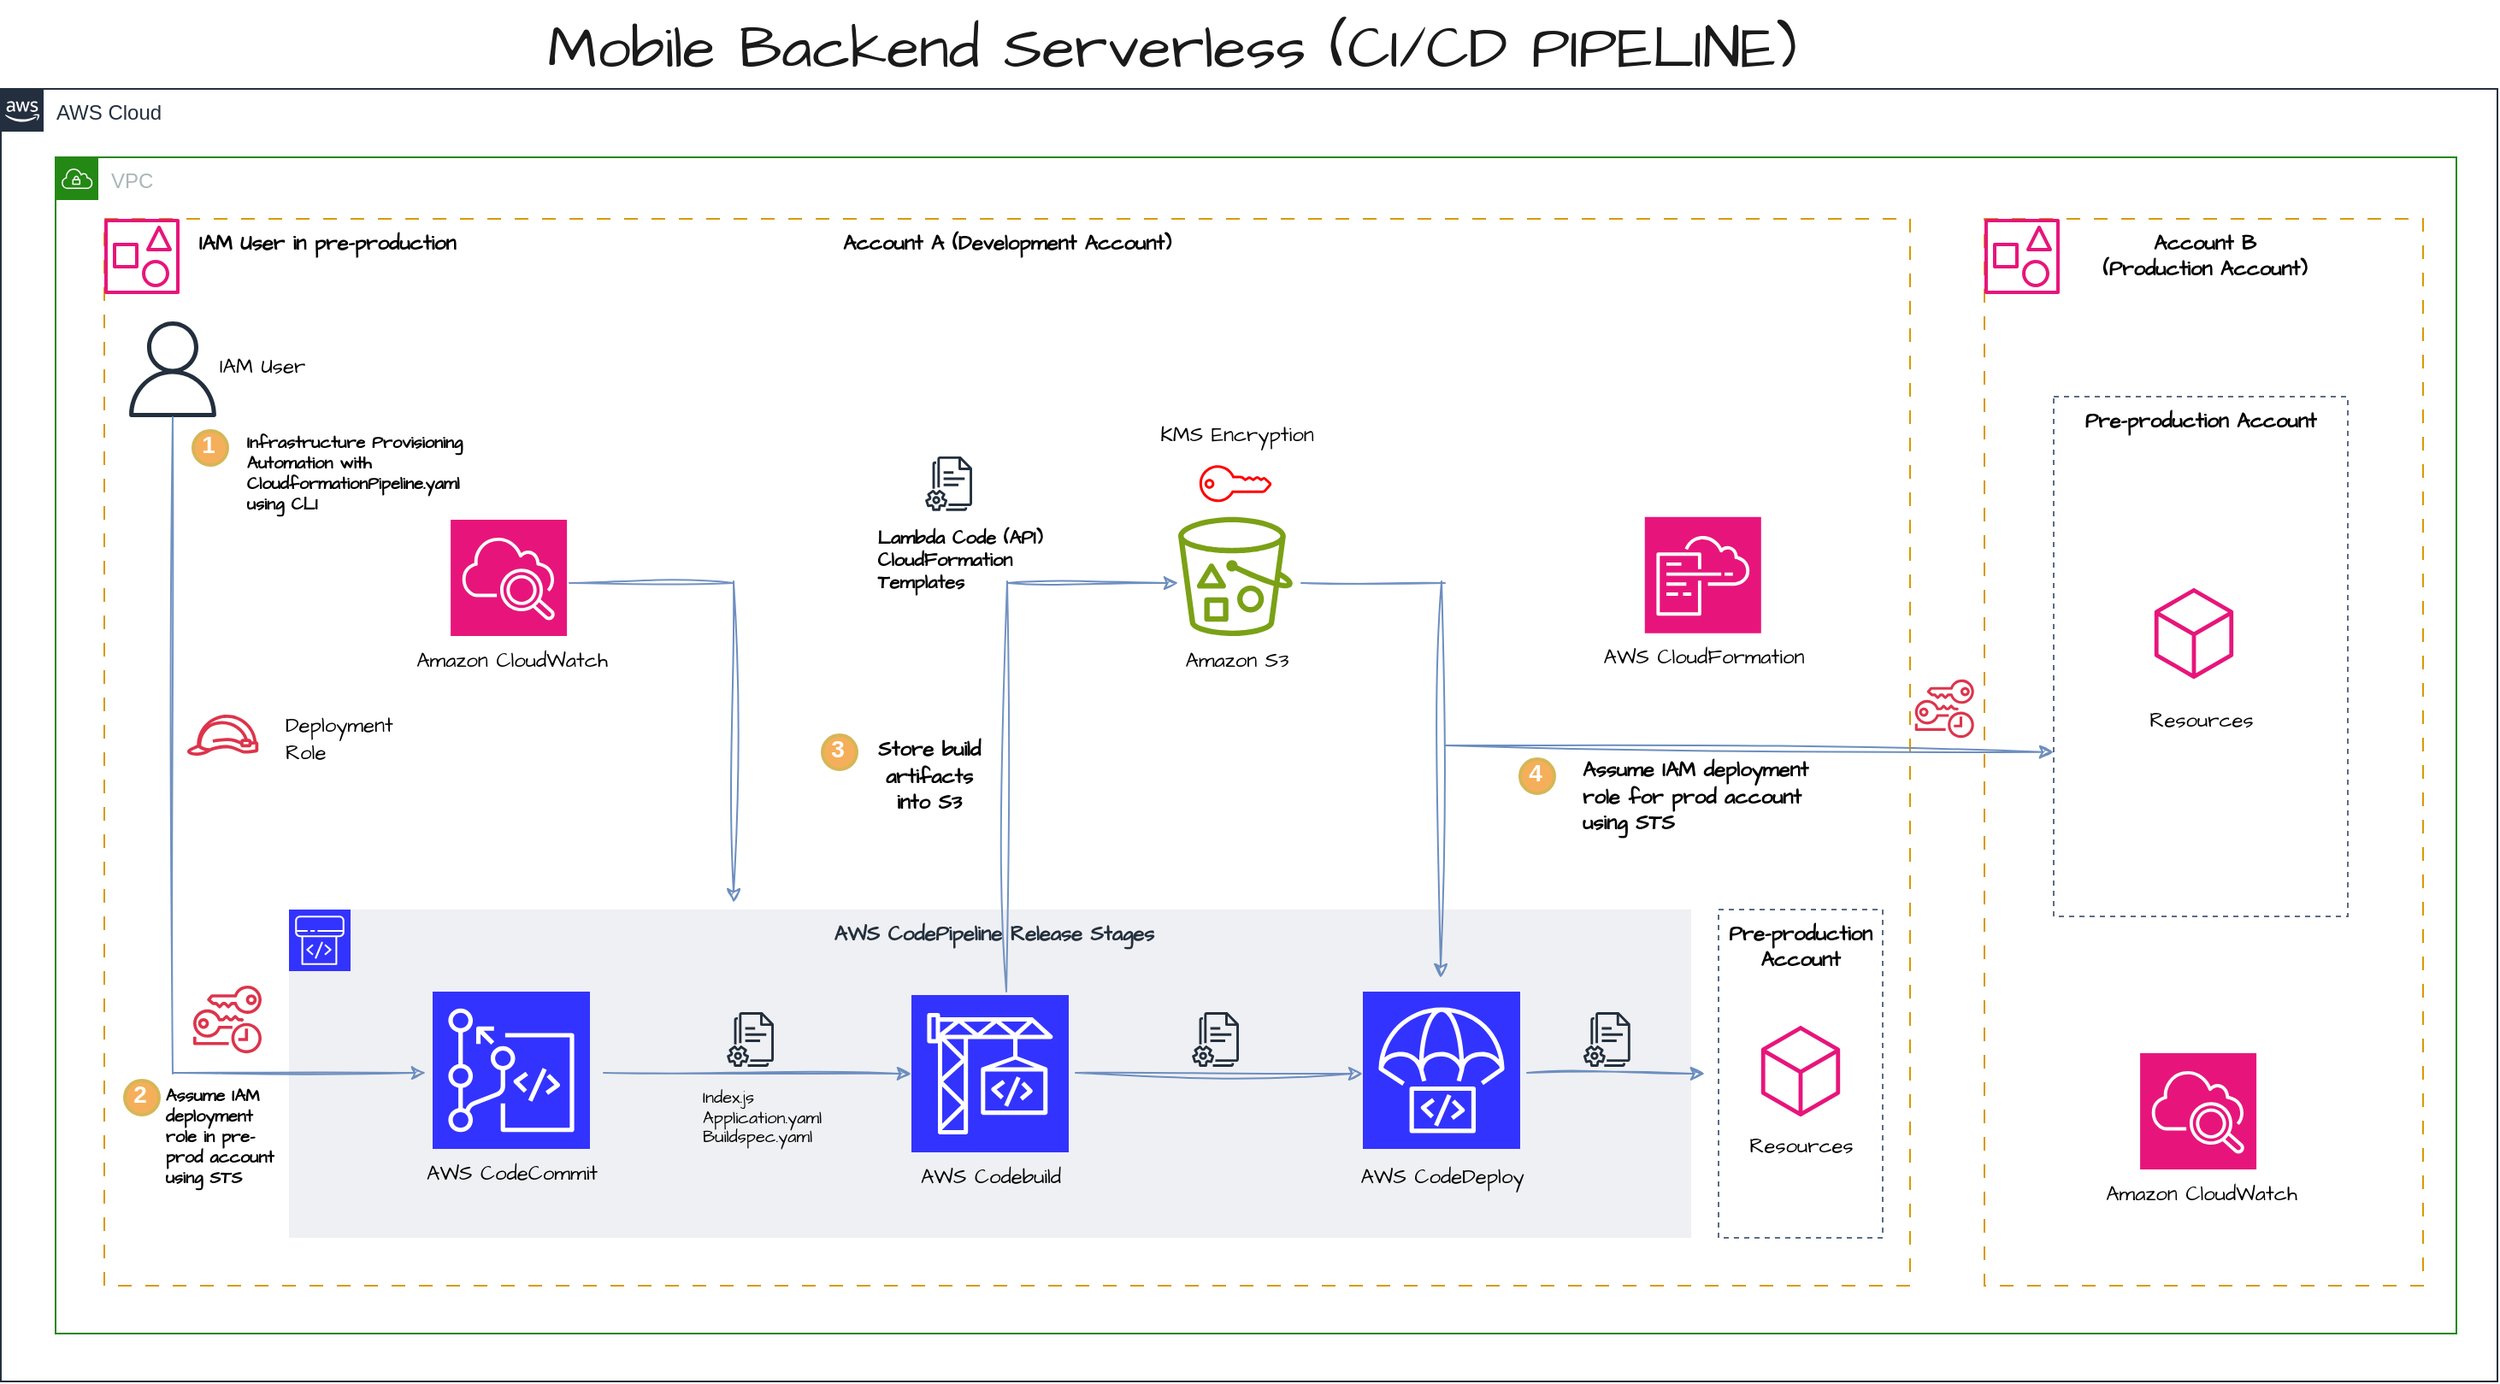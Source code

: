 <mxfile version="22.0.0" type="device">
  <diagram id="Ht1M8jgEwFfnCIfOTk4-" name="Page-1">
    <mxGraphModel dx="2813" dy="1641" grid="1" gridSize="4" guides="1" tooltips="1" connect="1" arrows="1" fold="1" page="1" pageScale="1" pageWidth="1169" pageHeight="827" math="0" shadow="0">
      <root>
        <mxCell id="0" />
        <mxCell id="1" parent="0" />
        <mxCell id="eYxBuY7Py7PClH6O-nrH-38" value="&lt;span style=&quot;font-size: 35px;&quot;&gt;Mobile Backend Serverless (CI/CD PIPELINE)&lt;/span&gt;" style="text;html=1;align=center;verticalAlign=middle;resizable=0;points=[];autosize=1;strokeColor=none;fillColor=none;fontSize=20;fontFamily=Architects Daughter;fontColor=#1A1A1A;rounded=0;" parent="1" vertex="1">
          <mxGeometry x="-344" y="-820" width="752" height="56" as="geometry" />
        </mxCell>
        <mxCell id="y_hJPUTwGHVDO47t9u5H-20" value="AWS Cloud" style="points=[[0,0],[0.25,0],[0.5,0],[0.75,0],[1,0],[1,0.25],[1,0.5],[1,0.75],[1,1],[0.75,1],[0.5,1],[0.25,1],[0,1],[0,0.75],[0,0.5],[0,0.25]];outlineConnect=0;gradientColor=none;html=1;whiteSpace=wrap;fontSize=12;fontStyle=0;container=1;pointerEvents=0;collapsible=0;recursiveResize=0;shape=mxgraph.aws4.group;grIcon=mxgraph.aws4.group_aws_cloud_alt;strokeColor=#232F3E;fillColor=none;verticalAlign=top;align=left;spacingLeft=30;fontColor=#232F3E;dashed=0;" parent="1" vertex="1">
          <mxGeometry x="-652.5" y="-768" width="1460" height="756" as="geometry" />
        </mxCell>
        <mxCell id="BInb5DgkIG9NRo5bbbUn-4" value="VPC" style="points=[[0,0],[0.25,0],[0.5,0],[0.75,0],[1,0],[1,0.25],[1,0.5],[1,0.75],[1,1],[0.75,1],[0.5,1],[0.25,1],[0,1],[0,0.75],[0,0.5],[0,0.25]];outlineConnect=0;gradientColor=none;html=1;whiteSpace=wrap;fontSize=12;fontStyle=0;container=1;pointerEvents=0;collapsible=0;recursiveResize=0;shape=mxgraph.aws4.group;grIcon=mxgraph.aws4.group_vpc;strokeColor=#248814;fillColor=none;verticalAlign=top;align=left;spacingLeft=30;fontColor=#AAB7B8;dashed=0;" parent="y_hJPUTwGHVDO47t9u5H-20" vertex="1">
          <mxGeometry x="32" y="40" width="1404" height="688" as="geometry" />
        </mxCell>
        <mxCell id="BInb5DgkIG9NRo5bbbUn-7" value="&lt;b style=&quot;border-color: var(--border-color);&quot;&gt;&lt;font style=&quot;border-color: var(--border-color);&quot; data-font-src=&quot;https://fonts.googleapis.com/css?family=Architects+Daughter&quot; face=&quot;Architects Daughter&quot; color=&quot;#000000&quot;&gt;Account B &lt;br&gt;(Production Account)&lt;/font&gt;&lt;/b&gt;" style="fillColor=none;strokeColor=#d79b00;dashed=1;verticalAlign=top;fontStyle=0;fontColor=#5A6C86;whiteSpace=wrap;html=1;dashPattern=8 8;" parent="BInb5DgkIG9NRo5bbbUn-4" vertex="1">
          <mxGeometry x="1128" y="36" width="256.5" height="624" as="geometry" />
        </mxCell>
        <mxCell id="BInb5DgkIG9NRo5bbbUn-8" value="" style="sketch=0;outlineConnect=0;fontColor=#232F3E;gradientColor=none;fillColor=#E7157B;strokeColor=none;dashed=0;verticalLabelPosition=bottom;verticalAlign=top;align=center;html=1;fontSize=12;fontStyle=0;aspect=fixed;pointerEvents=1;shape=mxgraph.aws4.organizations_account2;" parent="BInb5DgkIG9NRo5bbbUn-4" vertex="1">
          <mxGeometry x="1128" y="36" width="44" height="44" as="geometry" />
        </mxCell>
        <mxCell id="BInb5DgkIG9NRo5bbbUn-27" value="&lt;font color=&quot;#000000&quot; data-font-src=&quot;https://fonts.googleapis.com/css?family=Architects+Daughter&quot; face=&quot;Architects Daughter&quot;&gt;&lt;b&gt;Pre-production Account&lt;/b&gt;&lt;/font&gt;" style="fillColor=none;strokeColor=#5A6C86;dashed=1;verticalAlign=top;fontStyle=0;fontColor=#5A6C86;whiteSpace=wrap;html=1;" parent="BInb5DgkIG9NRo5bbbUn-4" vertex="1">
          <mxGeometry x="1168.5" y="140" width="172" height="304" as="geometry" />
        </mxCell>
        <mxCell id="BInb5DgkIG9NRo5bbbUn-28" value="" style="sketch=0;outlineConnect=0;fontColor=#232F3E;gradientColor=none;fillColor=#E7157B;strokeColor=none;dashed=0;verticalLabelPosition=bottom;verticalAlign=top;align=center;html=1;fontSize=12;fontStyle=0;aspect=fixed;pointerEvents=1;shape=mxgraph.aws4.resources;" parent="BInb5DgkIG9NRo5bbbUn-4" vertex="1">
          <mxGeometry x="1227.39" y="252" width="46.21" height="53" as="geometry" />
        </mxCell>
        <mxCell id="BInb5DgkIG9NRo5bbbUn-29" value="&lt;font data-font-src=&quot;https://fonts.googleapis.com/css?family=Architects+Daughter&quot; face=&quot;Architects Daughter&quot;&gt;Resources&lt;/font&gt;" style="text;html=1;align=center;verticalAlign=middle;resizable=0;points=[];autosize=1;strokeColor=none;fillColor=none;" parent="BInb5DgkIG9NRo5bbbUn-4" vertex="1">
          <mxGeometry x="1212.5" y="315" width="84" height="28" as="geometry" />
        </mxCell>
        <mxCell id="BInb5DgkIG9NRo5bbbUn-56" value="" style="sketch=0;points=[[0,0,0],[0.25,0,0],[0.5,0,0],[0.75,0,0],[1,0,0],[0,1,0],[0.25,1,0],[0.5,1,0],[0.75,1,0],[1,1,0],[0,0.25,0],[0,0.5,0],[0,0.75,0],[1,0.25,0],[1,0.5,0],[1,0.75,0]];points=[[0,0,0],[0.25,0,0],[0.5,0,0],[0.75,0,0],[1,0,0],[0,1,0],[0.25,1,0],[0.5,1,0],[0.75,1,0],[1,1,0],[0,0.25,0],[0,0.5,0],[0,0.75,0],[1,0.25,0],[1,0.5,0],[1,0.75,0]];outlineConnect=0;fontColor=#232F3E;fillColor=#E7157B;strokeColor=#ffffff;dashed=0;verticalLabelPosition=bottom;verticalAlign=top;align=center;html=1;fontSize=12;fontStyle=0;aspect=fixed;shape=mxgraph.aws4.resourceIcon;resIcon=mxgraph.aws4.cloudwatch_2;" parent="BInb5DgkIG9NRo5bbbUn-4" vertex="1">
          <mxGeometry x="1219.05" y="524" width="68" height="68" as="geometry" />
        </mxCell>
        <mxCell id="BInb5DgkIG9NRo5bbbUn-57" value="&lt;font data-font-src=&quot;https://fonts.googleapis.com/css?family=Architects+Daughter&quot; face=&quot;Architects Daughter&quot;&gt;Amazon CloudWatch&lt;/font&gt;" style="text;html=1;align=center;verticalAlign=middle;resizable=0;points=[];autosize=1;strokeColor=none;fillColor=none;" parent="BInb5DgkIG9NRo5bbbUn-4" vertex="1">
          <mxGeometry x="1186.5" y="592" width="136" height="28" as="geometry" />
        </mxCell>
        <mxCell id="BInb5DgkIG9NRo5bbbUn-59" value="" style="sketch=0;outlineConnect=0;fontColor=#232F3E;gradientColor=none;fillColor=#DD344C;strokeColor=none;dashed=0;verticalLabelPosition=bottom;verticalAlign=top;align=center;html=1;fontSize=12;fontStyle=0;aspect=fixed;pointerEvents=1;shape=mxgraph.aws4.temporary_security_credential;" parent="BInb5DgkIG9NRo5bbbUn-4" vertex="1">
          <mxGeometry x="1087.36" y="305" width="34.54" height="35" as="geometry" />
        </mxCell>
        <mxCell id="BInb5DgkIG9NRo5bbbUn-5" value="&lt;b&gt;&lt;font data-font-src=&quot;https://fonts.googleapis.com/css?family=Architects+Daughter&quot; face=&quot;Architects Daughter&quot; color=&quot;#000000&quot;&gt;Account A (Development Account)&lt;/font&gt;&lt;/b&gt;" style="fillColor=none;strokeColor=#d79b00;dashed=1;verticalAlign=top;fontStyle=0;fontColor=#5A6C86;whiteSpace=wrap;html=1;dashPattern=8 8;" parent="1" vertex="1">
          <mxGeometry x="-592" y="-692" width="1056" height="624" as="geometry" />
        </mxCell>
        <mxCell id="BInb5DgkIG9NRo5bbbUn-6" value="" style="sketch=0;outlineConnect=0;fontColor=#232F3E;gradientColor=none;fillColor=#E7157B;strokeColor=none;dashed=0;verticalLabelPosition=bottom;verticalAlign=top;align=center;html=1;fontSize=12;fontStyle=0;aspect=fixed;pointerEvents=1;shape=mxgraph.aws4.organizations_account2;" parent="1" vertex="1">
          <mxGeometry x="-592" y="-692" width="44" height="44" as="geometry" />
        </mxCell>
        <mxCell id="BInb5DgkIG9NRo5bbbUn-9" value="&lt;font data-font-src=&quot;https://fonts.googleapis.com/css?family=Architects+Daughter&quot; face=&quot;Architects Daughter&quot;&gt;&lt;b&gt;IAM User in pre-production&lt;/b&gt;&lt;/font&gt;" style="text;html=1;align=center;verticalAlign=middle;resizable=0;points=[];autosize=1;strokeColor=none;fillColor=none;" parent="1" vertex="1">
          <mxGeometry x="-548" y="-692" width="172" height="28" as="geometry" />
        </mxCell>
        <mxCell id="BInb5DgkIG9NRo5bbbUn-10" value="" style="sketch=0;outlineConnect=0;fontColor=#232F3E;gradientColor=none;fillColor=#232F3D;strokeColor=none;dashed=0;verticalLabelPosition=bottom;verticalAlign=top;align=center;html=1;fontSize=12;fontStyle=0;aspect=fixed;pointerEvents=1;shape=mxgraph.aws4.user;" parent="1" vertex="1">
          <mxGeometry x="-580" y="-632" width="56" height="56" as="geometry" />
        </mxCell>
        <mxCell id="BInb5DgkIG9NRo5bbbUn-12" value="" style="endArrow=none;html=1;rounded=0;labelBackgroundColor=default;sketch=1;hachureGap=4;jiggle=2;curveFitting=1;strokeColor=#7292c1;align=center;verticalAlign=middle;fontFamily=Architects Daughter;fontSource=https%3A%2F%2Ffonts.googleapis.com%2Fcss%3Ffamily%3DArchitects%2BDaughter;fontSize=16;fontColor=default;shape=connector;fillColor=#dae8fc;" parent="1" edge="1">
          <mxGeometry width="50" height="50" relative="1" as="geometry">
            <mxPoint x="-552" y="-192" as="sourcePoint" />
            <mxPoint x="-552" y="-576" as="targetPoint" />
          </mxGeometry>
        </mxCell>
        <mxCell id="BInb5DgkIG9NRo5bbbUn-13" value="&lt;b&gt;&lt;font data-font-src=&quot;https://fonts.googleapis.com/css?family=Architects+Daughter&quot; face=&quot;Architects Daughter&quot;&gt;&amp;nbsp;AWS CodePipeline Release Stages&lt;/font&gt;&lt;/b&gt;" style="fillColor=#EFF0F3;strokeColor=none;dashed=0;verticalAlign=top;fontStyle=0;fontColor=#232F3D;whiteSpace=wrap;html=1;" parent="1" vertex="1">
          <mxGeometry x="-484" y="-288" width="820" height="192" as="geometry" />
        </mxCell>
        <mxCell id="BInb5DgkIG9NRo5bbbUn-14" value="" style="sketch=0;points=[[0,0,0],[0.25,0,0],[0.5,0,0],[0.75,0,0],[1,0,0],[0,1,0],[0.25,1,0],[0.5,1,0],[0.75,1,0],[1,1,0],[0,0.25,0],[0,0.5,0],[0,0.75,0],[1,0.25,0],[1,0.5,0],[1,0.75,0]];outlineConnect=0;fontColor=#232F3E;fillColor=#3333FF;strokeColor=#ffffff;dashed=0;verticalLabelPosition=bottom;verticalAlign=top;align=center;html=1;fontSize=12;fontStyle=0;aspect=fixed;shape=mxgraph.aws4.resourceIcon;resIcon=mxgraph.aws4.codecommit;" parent="1" vertex="1">
          <mxGeometry x="-400" y="-240" width="92" height="92" as="geometry" />
        </mxCell>
        <mxCell id="BInb5DgkIG9NRo5bbbUn-15" value="" style="sketch=0;points=[[0,0,0],[0.25,0,0],[0.5,0,0],[0.75,0,0],[1,0,0],[0,1,0],[0.25,1,0],[0.5,1,0],[0.75,1,0],[1,1,0],[0,0.25,0],[0,0.5,0],[0,0.75,0],[1,0.25,0],[1,0.5,0],[1,0.75,0]];outlineConnect=0;fontColor=#232F3E;fillColor=#3333FF;strokeColor=#ffffff;dashed=0;verticalLabelPosition=bottom;verticalAlign=top;align=center;html=1;fontSize=12;fontStyle=0;aspect=fixed;shape=mxgraph.aws4.resourceIcon;resIcon=mxgraph.aws4.codebuild;" parent="1" vertex="1">
          <mxGeometry x="-120" y="-238" width="92" height="92" as="geometry" />
        </mxCell>
        <mxCell id="BInb5DgkIG9NRo5bbbUn-16" value="" style="sketch=0;points=[[0,0,0],[0.25,0,0],[0.5,0,0],[0.75,0,0],[1,0,0],[0,1,0],[0.25,1,0],[0.5,1,0],[0.75,1,0],[1,1,0],[0,0.25,0],[0,0.5,0],[0,0.75,0],[1,0.25,0],[1,0.5,0],[1,0.75,0]];outlineConnect=0;fontColor=#232F3E;fillColor=#3333FF;strokeColor=#ffffff;dashed=0;verticalLabelPosition=bottom;verticalAlign=top;align=center;html=1;fontSize=12;fontStyle=0;aspect=fixed;shape=mxgraph.aws4.resourceIcon;resIcon=mxgraph.aws4.codedeploy;" parent="1" vertex="1">
          <mxGeometry x="144" y="-240" width="92" height="92" as="geometry" />
        </mxCell>
        <mxCell id="BInb5DgkIG9NRo5bbbUn-17" value="&lt;font data-font-src=&quot;https://fonts.googleapis.com/css?family=Architects+Daughter&quot; face=&quot;Architects Daughter&quot;&gt;AWS CodeCommit&lt;/font&gt;" style="text;html=1;align=center;verticalAlign=middle;resizable=0;points=[];autosize=1;strokeColor=none;fillColor=none;" parent="1" vertex="1">
          <mxGeometry x="-416" y="-148" width="124" height="28" as="geometry" />
        </mxCell>
        <mxCell id="BInb5DgkIG9NRo5bbbUn-18" value="&lt;font data-font-src=&quot;https://fonts.googleapis.com/css?family=Architects+Daughter&quot; face=&quot;Architects Daughter&quot;&gt;AWS Codebuild&lt;/font&gt;" style="text;html=1;align=center;verticalAlign=middle;resizable=0;points=[];autosize=1;strokeColor=none;fillColor=none;" parent="1" vertex="1">
          <mxGeometry x="-126" y="-146" width="104" height="28" as="geometry" />
        </mxCell>
        <mxCell id="BInb5DgkIG9NRo5bbbUn-19" value="&lt;font data-font-src=&quot;https://fonts.googleapis.com/css?family=Architects+Daughter&quot; face=&quot;Architects Daughter&quot;&gt;AWS CodeDeploy&lt;/font&gt;" style="text;html=1;align=center;verticalAlign=middle;resizable=0;points=[];autosize=1;strokeColor=none;fillColor=none;" parent="1" vertex="1">
          <mxGeometry x="130" y="-146" width="120" height="28" as="geometry" />
        </mxCell>
        <mxCell id="BInb5DgkIG9NRo5bbbUn-11" value="" style="endArrow=classic;html=1;rounded=0;labelBackgroundColor=default;sketch=1;hachureGap=4;jiggle=2;curveFitting=1;strokeColor=#6c8ebf;align=center;verticalAlign=middle;fontFamily=Architects Daughter;fontSource=https://fonts.googleapis.com/css?family=Architects+Daughter;fontSize=16;fontColor=default;shape=connector;fillColor=#dae8fc;" parent="1" edge="1">
          <mxGeometry width="50" height="50" relative="1" as="geometry">
            <mxPoint x="-552" y="-192.5" as="sourcePoint" />
            <mxPoint x="-404" y="-192.5" as="targetPoint" />
          </mxGeometry>
        </mxCell>
        <mxCell id="BInb5DgkIG9NRo5bbbUn-20" value="" style="endArrow=classic;html=1;rounded=0;labelBackgroundColor=default;sketch=1;hachureGap=4;jiggle=2;curveFitting=1;strokeColor=#6c8ebf;align=center;verticalAlign=middle;fontFamily=Architects Daughter;fontSource=https://fonts.googleapis.com/css?family=Architects+Daughter;fontSize=16;fontColor=default;shape=connector;fillColor=#dae8fc;entryX=0;entryY=0.5;entryDx=0;entryDy=0;entryPerimeter=0;" parent="1" target="BInb5DgkIG9NRo5bbbUn-15" edge="1">
          <mxGeometry width="50" height="50" relative="1" as="geometry">
            <mxPoint x="-300" y="-192.5" as="sourcePoint" />
            <mxPoint x="-152" y="-192.5" as="targetPoint" />
          </mxGeometry>
        </mxCell>
        <mxCell id="BInb5DgkIG9NRo5bbbUn-21" value="" style="endArrow=classic;html=1;rounded=0;labelBackgroundColor=default;sketch=1;hachureGap=4;jiggle=2;curveFitting=1;strokeColor=#6c8ebf;align=center;verticalAlign=middle;fontFamily=Architects Daughter;fontSource=https://fonts.googleapis.com/css?family=Architects+Daughter;fontSize=16;fontColor=default;shape=connector;fillColor=#dae8fc;" parent="1" edge="1">
          <mxGeometry width="50" height="50" relative="1" as="geometry">
            <mxPoint x="-24" y="-192.5" as="sourcePoint" />
            <mxPoint x="144" y="-192" as="targetPoint" />
          </mxGeometry>
        </mxCell>
        <mxCell id="BInb5DgkIG9NRo5bbbUn-22" value="" style="endArrow=classic;html=1;rounded=0;labelBackgroundColor=default;sketch=1;hachureGap=4;jiggle=2;curveFitting=1;strokeColor=#6c8ebf;align=center;verticalAlign=middle;fontFamily=Architects Daughter;fontSource=https://fonts.googleapis.com/css?family=Architects+Daughter;fontSize=16;fontColor=default;shape=connector;fillColor=#dae8fc;" parent="1" edge="1">
          <mxGeometry width="50" height="50" relative="1" as="geometry">
            <mxPoint x="240" y="-192.5" as="sourcePoint" />
            <mxPoint x="344" y="-192" as="targetPoint" />
          </mxGeometry>
        </mxCell>
        <mxCell id="BInb5DgkIG9NRo5bbbUn-23" value="&lt;font color=&quot;#000000&quot; data-font-src=&quot;https://fonts.googleapis.com/css?family=Architects+Daughter&quot; face=&quot;Architects Daughter&quot;&gt;&lt;b&gt;Pre-production Account&lt;/b&gt;&lt;/font&gt;" style="fillColor=none;strokeColor=#5A6C86;dashed=1;verticalAlign=top;fontStyle=0;fontColor=#5A6C86;whiteSpace=wrap;html=1;" parent="1" vertex="1">
          <mxGeometry x="352" y="-288" width="96" height="192" as="geometry" />
        </mxCell>
        <mxCell id="BInb5DgkIG9NRo5bbbUn-24" value="" style="sketch=0;points=[[0,0,0],[0.25,0,0],[0.5,0,0],[0.75,0,0],[1,0,0],[0,1,0],[0.25,1,0],[0.5,1,0],[0.75,1,0],[1,1,0],[0,0.25,0],[0,0.5,0],[0,0.75,0],[1,0.25,0],[1,0.5,0],[1,0.75,0]];outlineConnect=0;fontColor=#232F3E;fillColor=#3333FF;strokeColor=#ffffff;dashed=0;verticalLabelPosition=bottom;verticalAlign=top;align=center;html=1;fontSize=12;fontStyle=0;aspect=fixed;shape=mxgraph.aws4.resourceIcon;resIcon=mxgraph.aws4.codepipeline;" parent="1" vertex="1">
          <mxGeometry x="-484" y="-288" width="36" height="36" as="geometry" />
        </mxCell>
        <mxCell id="BInb5DgkIG9NRo5bbbUn-25" value="" style="sketch=0;outlineConnect=0;fontColor=#232F3E;gradientColor=none;fillColor=#E7157B;strokeColor=none;dashed=0;verticalLabelPosition=bottom;verticalAlign=top;align=center;html=1;fontSize=12;fontStyle=0;aspect=fixed;pointerEvents=1;shape=mxgraph.aws4.resources;" parent="1" vertex="1">
          <mxGeometry x="376.89" y="-220" width="46.21" height="53" as="geometry" />
        </mxCell>
        <mxCell id="BInb5DgkIG9NRo5bbbUn-26" value="&lt;font data-font-src=&quot;https://fonts.googleapis.com/css?family=Architects+Daughter&quot; face=&quot;Architects Daughter&quot;&gt;Resources&lt;/font&gt;" style="text;html=1;align=center;verticalAlign=middle;resizable=0;points=[];autosize=1;strokeColor=none;fillColor=none;" parent="1" vertex="1">
          <mxGeometry x="357.99" y="-164" width="84" height="28" as="geometry" />
        </mxCell>
        <mxCell id="BInb5DgkIG9NRo5bbbUn-30" value="&lt;font data-font-src=&quot;https://fonts.googleapis.com/css?family=Architects+Daughter&quot; face=&quot;Architects Daughter&quot;&gt;IAM User&lt;/font&gt;" style="text;html=1;align=center;verticalAlign=middle;resizable=0;points=[];autosize=1;strokeColor=none;fillColor=none;" parent="1" vertex="1">
          <mxGeometry x="-536" y="-620" width="72" height="28" as="geometry" />
        </mxCell>
        <mxCell id="BInb5DgkIG9NRo5bbbUn-31" value="" style="sketch=0;outlineConnect=0;fontColor=#232F3E;gradientColor=none;fillColor=#DD344C;strokeColor=none;dashed=0;verticalLabelPosition=bottom;verticalAlign=top;align=center;html=1;fontSize=12;fontStyle=0;aspect=fixed;pointerEvents=1;shape=mxgraph.aws4.role;" parent="1" vertex="1">
          <mxGeometry x="-544" y="-402" width="42.55" height="24" as="geometry" />
        </mxCell>
        <mxCell id="BInb5DgkIG9NRo5bbbUn-32" value="&lt;font data-font-src=&quot;https://fonts.googleapis.com/css?family=Architects+Daughter&quot; face=&quot;Architects Daughter&quot;&gt;Deployment &lt;br&gt;Role&lt;/font&gt;" style="text;html=1;align=left;verticalAlign=middle;resizable=0;points=[];autosize=1;strokeColor=none;fillColor=none;" parent="1" vertex="1">
          <mxGeometry x="-488" y="-410" width="84" height="44" as="geometry" />
        </mxCell>
        <mxCell id="BInb5DgkIG9NRo5bbbUn-33" value="&lt;font face=&quot;Helvetica&quot; style=&quot;font-size: 14px;&quot; data-font-src=&quot;https://fonts.googleapis.com/css?family=Architects+Daughter&quot; color=&quot;#ffffff&quot;&gt;&lt;b style=&quot;&quot;&gt;1&lt;/b&gt;&lt;/font&gt;" style="ellipse;whiteSpace=wrap;html=1;aspect=fixed;strokeWidth=2;fontFamily=Tahoma;spacingBottom=4;spacingRight=2;strokeColor=#d6b656;fillColor=#f5af5a;" parent="1" vertex="1">
          <mxGeometry x="-540" y="-568" width="20" height="20" as="geometry" />
        </mxCell>
        <mxCell id="BInb5DgkIG9NRo5bbbUn-34" value="&lt;div style=&quot;text-align: left; font-size: 10px;&quot;&gt;&lt;span style=&quot;background-color: initial;&quot;&gt;&lt;font face=&quot;Architects Daughter&quot; style=&quot;font-size: 10px;&quot; data-font-src=&quot;https://fonts.googleapis.com/css?family=Architects+Daughter&quot;&gt;&lt;b&gt;Infrastructure Provisioning&lt;/b&gt;&lt;/font&gt;&lt;/span&gt;&lt;/div&gt;&lt;div style=&quot;text-align: left; font-size: 10px;&quot;&gt;&lt;span style=&quot;background-color: initial;&quot;&gt;&lt;font face=&quot;Architects Daughter&quot; style=&quot;font-size: 10px;&quot; data-font-src=&quot;https://fonts.googleapis.com/css?family=Architects+Daughter&quot;&gt;&lt;b&gt;Automation with&lt;/b&gt;&lt;/font&gt;&lt;/span&gt;&lt;/div&gt;&lt;div style=&quot;text-align: left; font-size: 10px;&quot;&gt;&lt;span style=&quot;background-color: initial;&quot;&gt;&lt;font face=&quot;Architects Daughter&quot; style=&quot;font-size: 10px;&quot; data-font-src=&quot;https://fonts.googleapis.com/css?family=Architects+Daughter&quot;&gt;&lt;b&gt;CloudformationPipeline.yaml&lt;/b&gt;&lt;/font&gt;&lt;/span&gt;&lt;/div&gt;&lt;div style=&quot;text-align: left; font-size: 10px;&quot;&gt;&lt;span style=&quot;background-color: initial;&quot;&gt;&lt;font face=&quot;Architects Daughter&quot; style=&quot;font-size: 10px;&quot; data-font-src=&quot;https://fonts.googleapis.com/css?family=Architects+Daughter&quot;&gt;&lt;b&gt;using CLI&lt;/b&gt;&lt;/font&gt;&lt;/span&gt;&lt;/div&gt;" style="text;html=1;align=center;verticalAlign=middle;resizable=0;points=[];autosize=1;strokeColor=none;fillColor=none;" parent="1" vertex="1">
          <mxGeometry x="-520" y="-576" width="148" height="64" as="geometry" />
        </mxCell>
        <mxCell id="BInb5DgkIG9NRo5bbbUn-35" value="&lt;font face=&quot;Helvetica&quot; style=&quot;font-size: 14px;&quot; data-font-src=&quot;https://fonts.googleapis.com/css?family=Architects+Daughter&quot; color=&quot;#ffffff&quot;&gt;&lt;b style=&quot;&quot;&gt;2&lt;/b&gt;&lt;/font&gt;" style="ellipse;whiteSpace=wrap;html=1;aspect=fixed;strokeWidth=2;fontFamily=Tahoma;spacingBottom=4;spacingRight=2;strokeColor=#d6b656;fillColor=#f5af5a;" parent="1" vertex="1">
          <mxGeometry x="-580" y="-188" width="20" height="20" as="geometry" />
        </mxCell>
        <mxCell id="BInb5DgkIG9NRo5bbbUn-36" value="&lt;div style=&quot;text-align: left; font-size: 10px;&quot;&gt;&lt;font face=&quot;Architects Daughter&quot;&gt;&lt;b&gt;Assume IAM&lt;/b&gt;&lt;/font&gt;&lt;/div&gt;&lt;div style=&quot;text-align: left; font-size: 10px;&quot;&gt;&lt;font face=&quot;Architects Daughter&quot;&gt;&lt;b&gt;deployment&lt;/b&gt;&lt;/font&gt;&lt;/div&gt;&lt;div style=&quot;text-align: left; font-size: 10px;&quot;&gt;&lt;font face=&quot;Architects Daughter&quot;&gt;&lt;b&gt;role in pre-&lt;/b&gt;&lt;/font&gt;&lt;/div&gt;&lt;div style=&quot;text-align: left; font-size: 10px;&quot;&gt;&lt;font face=&quot;Architects Daughter&quot;&gt;&lt;b&gt;prod account&amp;nbsp;&lt;/b&gt;&lt;/font&gt;&lt;/div&gt;&lt;div style=&quot;text-align: left; font-size: 10px;&quot;&gt;&lt;font face=&quot;Architects Daughter&quot;&gt;&lt;b&gt;using STS&lt;/b&gt;&lt;/font&gt;&lt;/div&gt;" style="text;html=1;align=center;verticalAlign=middle;resizable=0;points=[];autosize=1;strokeColor=none;fillColor=none;" parent="1" vertex="1">
          <mxGeometry x="-566.72" y="-194" width="88" height="76" as="geometry" />
        </mxCell>
        <mxCell id="BInb5DgkIG9NRo5bbbUn-37" value="" style="sketch=0;outlineConnect=0;fontColor=#232F3E;gradientColor=none;fillColor=#7AA116;strokeColor=none;dashed=0;verticalLabelPosition=bottom;verticalAlign=top;align=center;html=1;fontSize=12;fontStyle=0;aspect=fixed;pointerEvents=1;shape=mxgraph.aws4.bucket_with_objects;" parent="1" vertex="1">
          <mxGeometry x="36" y="-517.68" width="67" height="69.68" as="geometry" />
        </mxCell>
        <mxCell id="BInb5DgkIG9NRo5bbbUn-38" value="" style="sketch=0;points=[[0,0,0],[0.25,0,0],[0.5,0,0],[0.75,0,0],[1,0,0],[0,1,0],[0.25,1,0],[0.5,1,0],[0.75,1,0],[1,1,0],[0,0.25,0],[0,0.5,0],[0,0.75,0],[1,0.25,0],[1,0.5,0],[1,0.75,0]];points=[[0,0,0],[0.25,0,0],[0.5,0,0],[0.75,0,0],[1,0,0],[0,1,0],[0.25,1,0],[0.5,1,0],[0.75,1,0],[1,1,0],[0,0.25,0],[0,0.5,0],[0,0.75,0],[1,0.25,0],[1,0.5,0],[1,0.75,0]];outlineConnect=0;fontColor=#232F3E;fillColor=#E7157B;strokeColor=#ffffff;dashed=0;verticalLabelPosition=bottom;verticalAlign=top;align=center;html=1;fontSize=12;fontStyle=0;aspect=fixed;shape=mxgraph.aws4.resourceIcon;resIcon=mxgraph.aws4.cloudwatch_2;" parent="1" vertex="1">
          <mxGeometry x="-389.45" y="-516" width="68" height="68" as="geometry" />
        </mxCell>
        <mxCell id="BInb5DgkIG9NRo5bbbUn-39" value="" style="sketch=0;points=[[0,0,0],[0.25,0,0],[0.5,0,0],[0.75,0,0],[1,0,0],[0,1,0],[0.25,1,0],[0.5,1,0],[0.75,1,0],[1,1,0],[0,0.25,0],[0,0.5,0],[0,0.75,0],[1,0.25,0],[1,0.5,0],[1,0.75,0]];points=[[0,0,0],[0.25,0,0],[0.5,0,0],[0.75,0,0],[1,0,0],[0,1,0],[0.25,1,0],[0.5,1,0],[0.75,1,0],[1,1,0],[0,0.25,0],[0,0.5,0],[0,0.75,0],[1,0.25,0],[1,0.5,0],[1,0.75,0]];outlineConnect=0;fontColor=#232F3E;fillColor=#E7157B;strokeColor=#ffffff;dashed=0;verticalLabelPosition=bottom;verticalAlign=top;align=center;html=1;fontSize=12;fontStyle=0;aspect=fixed;shape=mxgraph.aws4.resourceIcon;resIcon=mxgraph.aws4.cloudformation;" parent="1" vertex="1">
          <mxGeometry x="308.89" y="-517.68" width="68" height="68" as="geometry" />
        </mxCell>
        <mxCell id="BInb5DgkIG9NRo5bbbUn-40" value="" style="endArrow=none;html=1;rounded=0;labelBackgroundColor=default;sketch=1;hachureGap=4;jiggle=2;curveFitting=1;strokeColor=#7292c1;align=center;verticalAlign=middle;fontFamily=Architects Daughter;fontSource=https%3A%2F%2Ffonts.googleapis.com%2Fcss%3Ffamily%3DArchitects%2BDaughter;fontSize=16;fontColor=default;shape=connector;fillColor=#dae8fc;" parent="1" edge="1">
          <mxGeometry width="50" height="50" relative="1" as="geometry">
            <mxPoint x="-320" y="-479" as="sourcePoint" />
            <mxPoint x="-224" y="-479" as="targetPoint" />
          </mxGeometry>
        </mxCell>
        <mxCell id="BInb5DgkIG9NRo5bbbUn-41" value="" style="endArrow=classic;html=1;rounded=0;labelBackgroundColor=default;sketch=1;hachureGap=4;jiggle=2;curveFitting=1;strokeColor=#6c8ebf;align=center;verticalAlign=middle;fontFamily=Architects Daughter;fontSource=https://fonts.googleapis.com/css?family=Architects+Daughter;fontSize=16;fontColor=default;shape=connector;fillColor=#dae8fc;" parent="1" edge="1">
          <mxGeometry width="50" height="50" relative="1" as="geometry">
            <mxPoint x="-224" y="-480" as="sourcePoint" />
            <mxPoint x="-224" y="-292" as="targetPoint" />
          </mxGeometry>
        </mxCell>
        <mxCell id="BInb5DgkIG9NRo5bbbUn-42" value="" style="endArrow=none;html=1;rounded=0;labelBackgroundColor=default;sketch=1;hachureGap=4;jiggle=2;curveFitting=1;strokeColor=#7292c1;align=center;verticalAlign=middle;fontFamily=Architects Daughter;fontSource=https%3A%2F%2Ffonts.googleapis.com%2Fcss%3Ffamily%3DArchitects%2BDaughter;fontSize=16;fontColor=default;shape=connector;fillColor=#dae8fc;" parent="1" edge="1">
          <mxGeometry width="50" height="50" relative="1" as="geometry">
            <mxPoint x="-64.5" y="-240" as="sourcePoint" />
            <mxPoint x="-64" y="-480" as="targetPoint" />
          </mxGeometry>
        </mxCell>
        <mxCell id="BInb5DgkIG9NRo5bbbUn-43" value="" style="endArrow=classic;html=1;rounded=0;labelBackgroundColor=default;sketch=1;hachureGap=4;jiggle=2;curveFitting=1;strokeColor=#6c8ebf;align=center;verticalAlign=middle;fontFamily=Architects Daughter;fontSource=https://fonts.googleapis.com/css?family=Architects+Daughter;fontSize=16;fontColor=default;shape=connector;fillColor=#dae8fc;" parent="1" edge="1">
          <mxGeometry width="50" height="50" relative="1" as="geometry">
            <mxPoint x="-64" y="-479" as="sourcePoint" />
            <mxPoint x="36" y="-479" as="targetPoint" />
          </mxGeometry>
        </mxCell>
        <mxCell id="BInb5DgkIG9NRo5bbbUn-44" value="" style="endArrow=none;html=1;rounded=0;labelBackgroundColor=default;sketch=1;hachureGap=4;jiggle=2;curveFitting=1;strokeColor=#7292c1;align=center;verticalAlign=middle;fontFamily=Architects Daughter;fontSource=https%3A%2F%2Ffonts.googleapis.com%2Fcss%3Ffamily%3DArchitects%2BDaughter;fontSize=16;fontColor=default;shape=connector;fillColor=#dae8fc;" parent="1" edge="1">
          <mxGeometry width="50" height="50" relative="1" as="geometry">
            <mxPoint x="108" y="-479" as="sourcePoint" />
            <mxPoint x="192" y="-479" as="targetPoint" />
          </mxGeometry>
        </mxCell>
        <mxCell id="BInb5DgkIG9NRo5bbbUn-45" value="" style="endArrow=classic;html=1;rounded=0;labelBackgroundColor=default;sketch=1;hachureGap=4;jiggle=2;curveFitting=1;strokeColor=#6c8ebf;align=center;verticalAlign=middle;fontFamily=Architects Daughter;fontSource=https://fonts.googleapis.com/css?family=Architects+Daughter;fontSize=16;fontColor=default;shape=connector;fillColor=#dae8fc;" parent="1" edge="1">
          <mxGeometry width="50" height="50" relative="1" as="geometry">
            <mxPoint x="190" y="-480" as="sourcePoint" />
            <mxPoint x="189.5" y="-248" as="targetPoint" />
          </mxGeometry>
        </mxCell>
        <mxCell id="BInb5DgkIG9NRo5bbbUn-46" value="&lt;font data-font-src=&quot;https://fonts.googleapis.com/css?family=Architects+Daughter&quot; face=&quot;Architects Daughter&quot;&gt;Amazon S3&lt;/font&gt;" style="text;html=1;align=center;verticalAlign=middle;resizable=0;points=[];autosize=1;strokeColor=none;fillColor=none;" parent="1" vertex="1">
          <mxGeometry x="27.5" y="-448" width="84" height="28" as="geometry" />
        </mxCell>
        <mxCell id="BInb5DgkIG9NRo5bbbUn-47" value="&lt;font data-font-src=&quot;https://fonts.googleapis.com/css?family=Architects+Daughter&quot; face=&quot;Architects Daughter&quot;&gt;Amazon CloudWatch&lt;/font&gt;" style="text;html=1;align=center;verticalAlign=middle;resizable=0;points=[];autosize=1;strokeColor=none;fillColor=none;" parent="1" vertex="1">
          <mxGeometry x="-422" y="-448" width="136" height="28" as="geometry" />
        </mxCell>
        <mxCell id="BInb5DgkIG9NRo5bbbUn-48" value="&lt;font data-font-src=&quot;https://fonts.googleapis.com/css?family=Architects+Daughter&quot; face=&quot;Architects Daughter&quot;&gt;AWS CloudFormation&lt;/font&gt;" style="text;html=1;align=center;verticalAlign=middle;resizable=0;points=[];autosize=1;strokeColor=none;fillColor=none;" parent="1" vertex="1">
          <mxGeometry x="272.89" y="-449.68" width="140" height="28" as="geometry" />
        </mxCell>
        <mxCell id="BInb5DgkIG9NRo5bbbUn-49" value="" style="endArrow=classic;html=1;rounded=0;labelBackgroundColor=default;sketch=1;hachureGap=4;jiggle=2;curveFitting=1;strokeColor=#6c8ebf;align=center;verticalAlign=middle;fontFamily=Architects Daughter;fontSource=https://fonts.googleapis.com/css?family=Architects+Daughter;fontSize=16;fontColor=default;shape=connector;fillColor=#dae8fc;entryX=0;entryY=0.684;entryDx=0;entryDy=0;entryPerimeter=0;" parent="1" target="BInb5DgkIG9NRo5bbbUn-27" edge="1">
          <mxGeometry width="50" height="50" relative="1" as="geometry">
            <mxPoint x="192" y="-384" as="sourcePoint" />
            <mxPoint x="520" y="-380" as="targetPoint" />
          </mxGeometry>
        </mxCell>
        <mxCell id="BInb5DgkIG9NRo5bbbUn-50" value="&lt;font face=&quot;Helvetica&quot; style=&quot;font-size: 14px;&quot; data-font-src=&quot;https://fonts.googleapis.com/css?family=Architects+Daughter&quot; color=&quot;#ffffff&quot;&gt;&lt;b style=&quot;&quot;&gt;3&lt;/b&gt;&lt;/font&gt;" style="ellipse;whiteSpace=wrap;html=1;aspect=fixed;strokeWidth=2;fontFamily=Tahoma;spacingBottom=4;spacingRight=2;strokeColor=#d6b656;fillColor=#f5af5a;" parent="1" vertex="1">
          <mxGeometry x="-172" y="-390" width="20" height="20" as="geometry" />
        </mxCell>
        <mxCell id="BInb5DgkIG9NRo5bbbUn-51" value="&lt;font data-font-src=&quot;https://fonts.googleapis.com/css?family=Architects+Daughter&quot; face=&quot;Architects Daughter&quot;&gt;&lt;b&gt;Store build&lt;br&gt;artifacts&lt;br&gt;into S3&lt;/b&gt;&lt;/font&gt;" style="text;html=1;align=center;verticalAlign=middle;resizable=0;points=[];autosize=1;strokeColor=none;fillColor=none;" parent="1" vertex="1">
          <mxGeometry x="-152" y="-396" width="84" height="60" as="geometry" />
        </mxCell>
        <mxCell id="BInb5DgkIG9NRo5bbbUn-52" value="" style="sketch=0;pointerEvents=1;shadow=0;dashed=0;html=1;strokeColor=none;fillColor=#FF0000;aspect=fixed;labelPosition=center;verticalLabelPosition=bottom;verticalAlign=top;align=center;outlineConnect=0;shape=mxgraph.vvd.tenant_key;rotation=-90;" parent="1" vertex="1">
          <mxGeometry x="58.75" y="-558.16" width="21.5" height="42.16" as="geometry" />
        </mxCell>
        <mxCell id="BInb5DgkIG9NRo5bbbUn-53" value="&lt;font data-font-src=&quot;https://fonts.googleapis.com/css?family=Architects+Daughter&quot; face=&quot;Architects Daughter&quot;&gt;KMS Encryption&lt;/font&gt;" style="text;html=1;align=center;verticalAlign=middle;resizable=0;points=[];autosize=1;strokeColor=none;fillColor=none;" parent="1" vertex="1">
          <mxGeometry x="13.5" y="-580" width="112" height="28" as="geometry" />
        </mxCell>
        <mxCell id="BInb5DgkIG9NRo5bbbUn-54" value="&lt;font face=&quot;Helvetica&quot; style=&quot;font-size: 14px;&quot; data-font-src=&quot;https://fonts.googleapis.com/css?family=Architects+Daughter&quot; color=&quot;#ffffff&quot;&gt;&lt;b style=&quot;&quot;&gt;4&lt;/b&gt;&lt;/font&gt;" style="ellipse;whiteSpace=wrap;html=1;aspect=fixed;strokeWidth=2;fontFamily=Tahoma;spacingBottom=4;spacingRight=2;strokeColor=#d6b656;fillColor=#f5af5a;" parent="1" vertex="1">
          <mxGeometry x="236" y="-376" width="20" height="20" as="geometry" />
        </mxCell>
        <mxCell id="BInb5DgkIG9NRo5bbbUn-55" value="&lt;div style=&quot;text-align: left;&quot;&gt;&lt;span style=&quot;background-color: initial;&quot;&gt;&lt;font data-font-src=&quot;https://fonts.googleapis.com/css?family=Architects+Daughter&quot; face=&quot;Architects Daughter&quot;&gt;&lt;b&gt;Assume IAM deployment&lt;/b&gt;&lt;/font&gt;&lt;/span&gt;&lt;/div&gt;&lt;div style=&quot;text-align: left;&quot;&gt;&lt;span style=&quot;background-color: initial;&quot;&gt;&lt;font data-font-src=&quot;https://fonts.googleapis.com/css?family=Architects+Daughter&quot; face=&quot;Architects Daughter&quot;&gt;&lt;b&gt;role for prod account&lt;/b&gt;&lt;/font&gt;&lt;/span&gt;&lt;/div&gt;&lt;div style=&quot;text-align: left;&quot;&gt;&lt;span style=&quot;background-color: initial;&quot;&gt;&lt;font data-font-src=&quot;https://fonts.googleapis.com/css?family=Architects+Daughter&quot; face=&quot;Architects Daughter&quot;&gt;&lt;b&gt;using STS&lt;/b&gt;&lt;/font&gt;&lt;/span&gt;&lt;/div&gt;" style="text;html=1;align=center;verticalAlign=middle;resizable=0;points=[];autosize=1;strokeColor=none;fillColor=none;" parent="1" vertex="1">
          <mxGeometry x="260" y="-384" width="156" height="60" as="geometry" />
        </mxCell>
        <mxCell id="BInb5DgkIG9NRo5bbbUn-58" value="" style="sketch=0;outlineConnect=0;fontColor=#232F3E;gradientColor=none;fillColor=#DD344C;strokeColor=none;dashed=0;verticalLabelPosition=bottom;verticalAlign=top;align=center;html=1;fontSize=12;fontStyle=0;aspect=fixed;pointerEvents=1;shape=mxgraph.aws4.temporary_security_credential;" parent="1" vertex="1">
          <mxGeometry x="-540" y="-244" width="40" height="40.53" as="geometry" />
        </mxCell>
        <mxCell id="BInb5DgkIG9NRo5bbbUn-60" value="" style="sketch=0;outlineConnect=0;fontColor=#232F3E;gradientColor=none;fillColor=#232F3D;strokeColor=none;dashed=0;verticalLabelPosition=bottom;verticalAlign=top;align=center;html=1;fontSize=12;fontStyle=0;aspect=fixed;pointerEvents=1;shape=mxgraph.aws4.documents2;" parent="1" vertex="1">
          <mxGeometry x="-228" y="-228" width="27.49" height="32" as="geometry" />
        </mxCell>
        <mxCell id="BInb5DgkIG9NRo5bbbUn-61" value="" style="sketch=0;outlineConnect=0;fontColor=#232F3E;gradientColor=none;fillColor=#232F3D;strokeColor=none;dashed=0;verticalLabelPosition=bottom;verticalAlign=top;align=center;html=1;fontSize=12;fontStyle=0;aspect=fixed;pointerEvents=1;shape=mxgraph.aws4.documents2;" parent="1" vertex="1">
          <mxGeometry x="44" y="-228" width="27.49" height="32" as="geometry" />
        </mxCell>
        <mxCell id="BInb5DgkIG9NRo5bbbUn-62" value="" style="sketch=0;outlineConnect=0;fontColor=#232F3E;gradientColor=none;fillColor=#232F3D;strokeColor=none;dashed=0;verticalLabelPosition=bottom;verticalAlign=top;align=center;html=1;fontSize=12;fontStyle=0;aspect=fixed;pointerEvents=1;shape=mxgraph.aws4.documents2;" parent="1" vertex="1">
          <mxGeometry x="272.89" y="-228" width="27.49" height="32" as="geometry" />
        </mxCell>
        <mxCell id="BInb5DgkIG9NRo5bbbUn-64" value="&lt;p style=&quot;line-height: 90%;&quot;&gt;&lt;font style=&quot;font-size: 10px;&quot; data-font-src=&quot;https://fonts.googleapis.com/css?family=Architects+Daughter&quot; face=&quot;Architects Daughter&quot;&gt;Index.js&lt;br&gt;Application.yaml&lt;br&gt;Buildspec.yaml&lt;/font&gt;&lt;/p&gt;" style="text;html=1;align=left;verticalAlign=middle;resizable=0;points=[];autosize=1;strokeColor=none;fillColor=none;" parent="1" vertex="1">
          <mxGeometry x="-244" y="-203.47" width="92" height="72" as="geometry" />
        </mxCell>
        <mxCell id="BInb5DgkIG9NRo5bbbUn-65" value="" style="sketch=0;outlineConnect=0;fontColor=#232F3E;gradientColor=none;fillColor=#232F3D;strokeColor=none;dashed=0;verticalLabelPosition=bottom;verticalAlign=top;align=center;html=1;fontSize=12;fontStyle=0;aspect=fixed;pointerEvents=1;shape=mxgraph.aws4.documents2;" parent="1" vertex="1">
          <mxGeometry x="-112" y="-553.08" width="27.49" height="32" as="geometry" />
        </mxCell>
        <mxCell id="BInb5DgkIG9NRo5bbbUn-66" value="&lt;div style=&quot;text-align: left; font-size: 11px;&quot;&gt;&lt;span style=&quot;background-color: initial;&quot;&gt;&lt;b style=&quot;&quot;&gt;&lt;font face=&quot;Architects Daughter&quot; style=&quot;font-size: 11px;&quot; data-font-src=&quot;https://fonts.googleapis.com/css?family=Architects+Daughter&quot;&gt;Lambda Code (API)&lt;/font&gt;&lt;/b&gt;&lt;/span&gt;&lt;/div&gt;&lt;div style=&quot;text-align: left; font-size: 11px;&quot;&gt;&lt;span style=&quot;background-color: initial;&quot;&gt;&lt;b&gt;&lt;font face=&quot;Architects Daughter&quot; style=&quot;font-size: 11px;&quot; data-font-src=&quot;https://fonts.googleapis.com/css?family=Architects+Daughter&quot;&gt;CloudFormation&lt;/font&gt;&lt;/b&gt;&lt;/span&gt;&lt;/div&gt;&lt;div style=&quot;text-align: left; font-size: 11px;&quot;&gt;&lt;span style=&quot;background-color: initial;&quot;&gt;&lt;b style=&quot;&quot;&gt;&lt;font face=&quot;Architects Daughter&quot; style=&quot;font-size: 11px;&quot; data-font-src=&quot;https://fonts.googleapis.com/css?family=Architects+Daughter&quot;&gt;Templates&lt;/font&gt;&lt;/b&gt;&lt;/span&gt;&lt;/div&gt;" style="text;html=1;align=center;verticalAlign=middle;resizable=0;points=[];autosize=1;strokeColor=none;fillColor=none;" parent="1" vertex="1">
          <mxGeometry x="-152" y="-521.08" width="120" height="56" as="geometry" />
        </mxCell>
      </root>
    </mxGraphModel>
  </diagram>
</mxfile>
